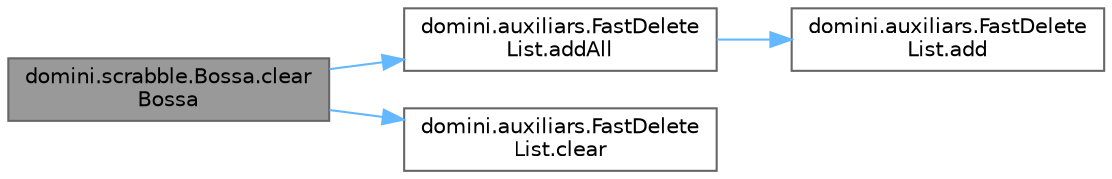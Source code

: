 digraph "domini.scrabble.Bossa.clearBossa"
{
 // INTERACTIVE_SVG=YES
 // LATEX_PDF_SIZE
  bgcolor="transparent";
  edge [fontname=Helvetica,fontsize=10,labelfontname=Helvetica,labelfontsize=10];
  node [fontname=Helvetica,fontsize=10,shape=box,height=0.2,width=0.4];
  rankdir="LR";
  Node1 [id="Node000001",label="domini.scrabble.Bossa.clear\lBossa",height=0.2,width=0.4,color="gray40", fillcolor="grey60", style="filled", fontcolor="black",tooltip="Buida la bossa i l'omple amb les fitxes proporcionades."];
  Node1 -> Node2 [id="edge1_Node000001_Node000002",color="steelblue1",style="solid",tooltip=" "];
  Node2 [id="Node000002",label="domini.auxiliars.FastDelete\lList.addAll",height=0.2,width=0.4,color="grey40", fillcolor="white", style="filled",URL="$classdomini_1_1auxiliars_1_1_fast_delete_list.html#a980586fffd42cc58377054b38c75a05f",tooltip="Afegeix tots els elements de la llista proporcionada."];
  Node2 -> Node3 [id="edge2_Node000002_Node000003",color="steelblue1",style="solid",tooltip=" "];
  Node3 [id="Node000003",label="domini.auxiliars.FastDelete\lList.add",height=0.2,width=0.4,color="grey40", fillcolor="white", style="filled",URL="$classdomini_1_1auxiliars_1_1_fast_delete_list.html#a29d6683c418cf18c5462bb4b30949cb1",tooltip="Afegeix un element al final de la llista."];
  Node1 -> Node4 [id="edge3_Node000001_Node000004",color="steelblue1",style="solid",tooltip=" "];
  Node4 [id="Node000004",label="domini.auxiliars.FastDelete\lList.clear",height=0.2,width=0.4,color="grey40", fillcolor="white", style="filled",URL="$classdomini_1_1auxiliars_1_1_fast_delete_list.html#ac75d0a7d1aa033c7c42d59468bb3d955",tooltip="Elimina tots els elements de la lista."];
}
